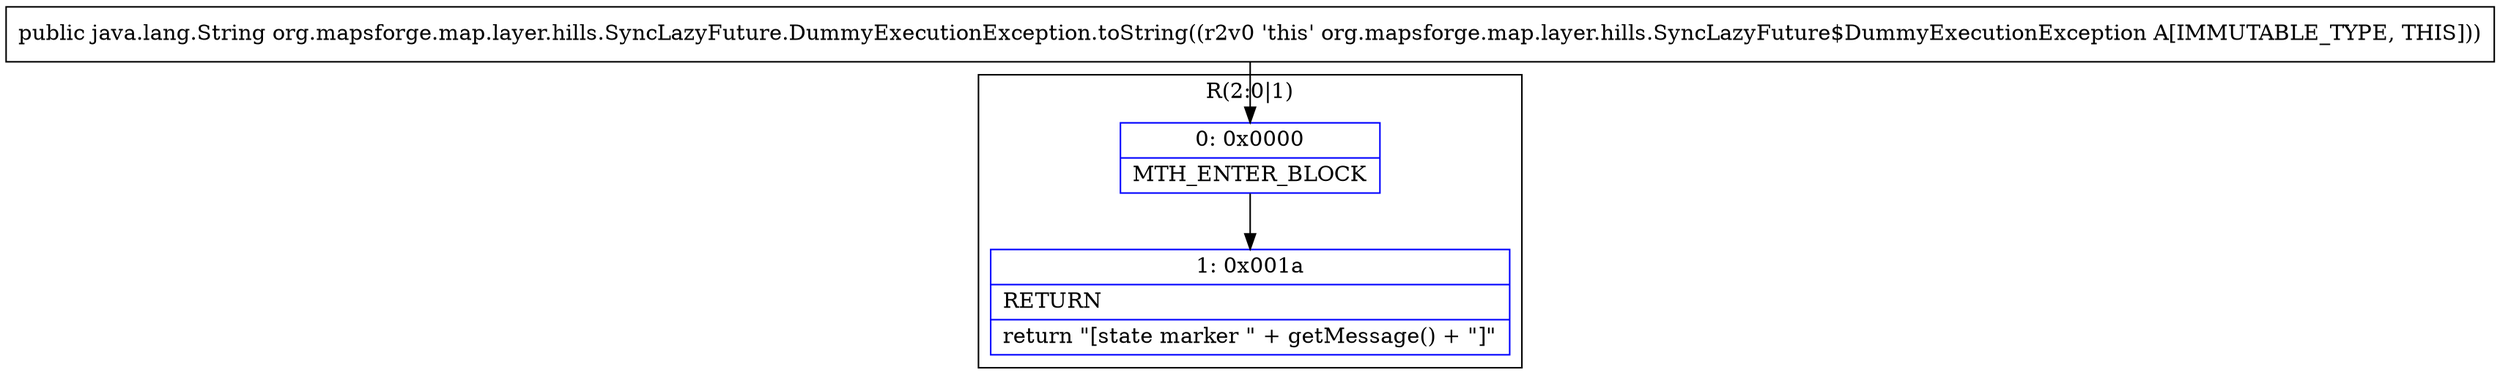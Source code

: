 digraph "CFG fororg.mapsforge.map.layer.hills.SyncLazyFuture.DummyExecutionException.toString()Ljava\/lang\/String;" {
subgraph cluster_Region_1034702628 {
label = "R(2:0|1)";
node [shape=record,color=blue];
Node_0 [shape=record,label="{0\:\ 0x0000|MTH_ENTER_BLOCK\l}"];
Node_1 [shape=record,label="{1\:\ 0x001a|RETURN\l|return \"[state marker \" + getMessage() + \"]\"\l}"];
}
MethodNode[shape=record,label="{public java.lang.String org.mapsforge.map.layer.hills.SyncLazyFuture.DummyExecutionException.toString((r2v0 'this' org.mapsforge.map.layer.hills.SyncLazyFuture$DummyExecutionException A[IMMUTABLE_TYPE, THIS])) }"];
MethodNode -> Node_0;
Node_0 -> Node_1;
}

